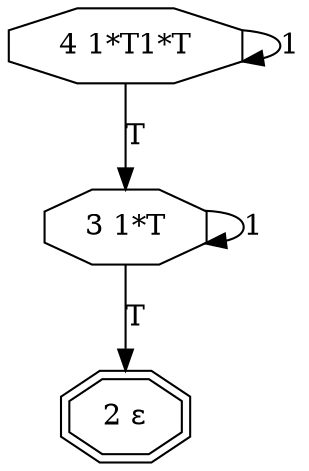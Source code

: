 digraph g
{
graph [ splines = false ] 
4 [shape=octagon label="4 1*T1*T"]
4 -> 4 [label=1] 
4 -> 3 [label=T] 
3 [shape=octagon label="3 1*T"]
3 -> 3 [label=1] 
3 -> 2 [label=T] 
2 [shape=doubleoctagon label="2 &#949;"]
}
